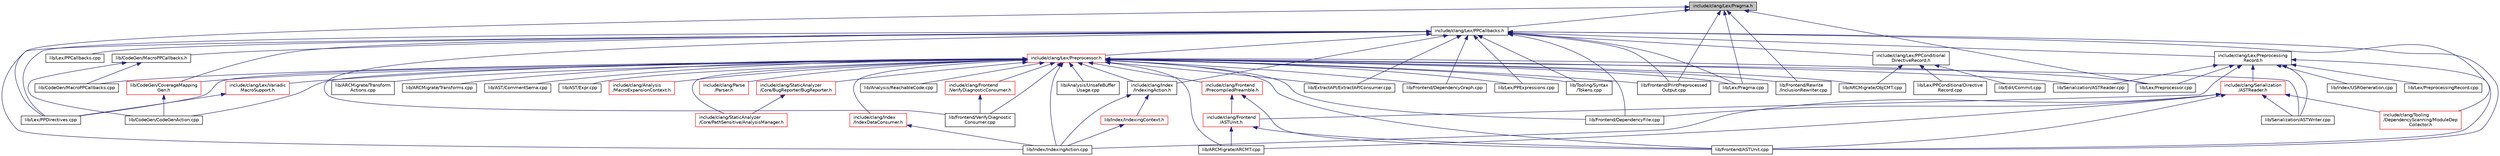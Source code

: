 digraph "include/clang/Lex/Pragma.h"
{
 // LATEX_PDF_SIZE
  bgcolor="transparent";
  edge [fontname="Helvetica",fontsize="10",labelfontname="Helvetica",labelfontsize="10"];
  node [fontname="Helvetica",fontsize="10",shape=record];
  Node1 [label="include/clang/Lex/Pragma.h",height=0.2,width=0.4,color="black", fillcolor="grey75", style="filled", fontcolor="black",tooltip=" "];
  Node1 -> Node2 [dir="back",color="midnightblue",fontsize="10",style="solid",fontname="Helvetica"];
  Node2 [label="include/clang/Lex/PPCallbacks.h",height=0.2,width=0.4,color="black",URL="$PPCallbacks_8h.html",tooltip=" "];
  Node2 -> Node3 [dir="back",color="midnightblue",fontsize="10",style="solid",fontname="Helvetica"];
  Node3 [label="include/clang/Index\l/IndexingAction.h",height=0.2,width=0.4,color="black",URL="$IndexingAction_8h.html",tooltip=" "];
  Node3 -> Node4 [dir="back",color="midnightblue",fontsize="10",style="solid",fontname="Helvetica"];
  Node4 [label="lib/Index/IndexingContext.h",height=0.2,width=0.4,color="red",URL="$IndexingContext_8h.html",tooltip=" "];
  Node4 -> Node7 [dir="back",color="midnightblue",fontsize="10",style="solid",fontname="Helvetica"];
  Node7 [label="lib/Index/IndexingAction.cpp",height=0.2,width=0.4,color="black",URL="$IndexingAction_8cpp.html",tooltip=" "];
  Node3 -> Node7 [dir="back",color="midnightblue",fontsize="10",style="solid",fontname="Helvetica"];
  Node2 -> Node10 [dir="back",color="midnightblue",fontsize="10",style="solid",fontname="Helvetica"];
  Node10 [label="include/clang/Lex/PPConditional\lDirectiveRecord.h",height=0.2,width=0.4,color="black",URL="$PPConditionalDirectiveRecord_8h.html",tooltip=" "];
  Node10 -> Node11 [dir="back",color="midnightblue",fontsize="10",style="solid",fontname="Helvetica"];
  Node11 [label="lib/ARCMigrate/ObjCMT.cpp",height=0.2,width=0.4,color="black",URL="$ObjCMT_8cpp.html",tooltip=" "];
  Node10 -> Node12 [dir="back",color="midnightblue",fontsize="10",style="solid",fontname="Helvetica"];
  Node12 [label="lib/Edit/Commit.cpp",height=0.2,width=0.4,color="black",URL="$Commit_8cpp.html",tooltip=" "];
  Node10 -> Node13 [dir="back",color="midnightblue",fontsize="10",style="solid",fontname="Helvetica"];
  Node13 [label="lib/Lex/PPConditionalDirective\lRecord.cpp",height=0.2,width=0.4,color="black",URL="$PPConditionalDirectiveRecord_8cpp.html",tooltip=" "];
  Node2 -> Node14 [dir="back",color="midnightblue",fontsize="10",style="solid",fontname="Helvetica"];
  Node14 [label="include/clang/Lex/Preprocessing\lRecord.h",height=0.2,width=0.4,color="black",URL="$PreprocessingRecord_8h.html",tooltip=" "];
  Node14 -> Node15 [dir="back",color="midnightblue",fontsize="10",style="solid",fontname="Helvetica"];
  Node15 [label="include/clang/Frontend\l/ASTUnit.h",height=0.2,width=0.4,color="red",URL="$ASTUnit_8h.html",tooltip=" "];
  Node15 -> Node69 [dir="back",color="midnightblue",fontsize="10",style="solid",fontname="Helvetica"];
  Node69 [label="lib/ARCMigrate/ARCMT.cpp",height=0.2,width=0.4,color="black",URL="$ARCMT_8cpp.html",tooltip=" "];
  Node15 -> Node27 [dir="back",color="midnightblue",fontsize="10",style="solid",fontname="Helvetica"];
  Node27 [label="lib/Frontend/ASTUnit.cpp",height=0.2,width=0.4,color="black",URL="$ASTUnit_8cpp.html",tooltip=" "];
  Node14 -> Node73 [dir="back",color="midnightblue",fontsize="10",style="solid",fontname="Helvetica"];
  Node73 [label="include/clang/Serialization\l/ASTReader.h",height=0.2,width=0.4,color="red",URL="$ASTReader_8h.html",tooltip=" "];
  Node73 -> Node78 [dir="back",color="midnightblue",fontsize="10",style="solid",fontname="Helvetica"];
  Node78 [label="include/clang/Tooling\l/DependencyScanning/ModuleDep\lCollector.h",height=0.2,width=0.4,color="red",URL="$ModuleDepCollector_8h.html",tooltip=" "];
  Node73 -> Node69 [dir="back",color="midnightblue",fontsize="10",style="solid",fontname="Helvetica"];
  Node73 -> Node27 [dir="back",color="midnightblue",fontsize="10",style="solid",fontname="Helvetica"];
  Node73 -> Node83 [dir="back",color="midnightblue",fontsize="10",style="solid",fontname="Helvetica"];
  Node83 [label="lib/Frontend/DependencyFile.cpp",height=0.2,width=0.4,color="black",URL="$DependencyFile_8cpp.html",tooltip=" "];
  Node73 -> Node7 [dir="back",color="midnightblue",fontsize="10",style="solid",fontname="Helvetica"];
  Node73 -> Node87 [dir="back",color="midnightblue",fontsize="10",style="solid",fontname="Helvetica"];
  Node87 [label="lib/Serialization/ASTWriter.cpp",height=0.2,width=0.4,color="black",URL="$ASTWriter_8cpp.html",tooltip=" "];
  Node14 -> Node27 [dir="back",color="midnightblue",fontsize="10",style="solid",fontname="Helvetica"];
  Node14 -> Node89 [dir="back",color="midnightblue",fontsize="10",style="solid",fontname="Helvetica"];
  Node89 [label="lib/Index/USRGeneration.cpp",height=0.2,width=0.4,color="black",URL="$USRGeneration_8cpp.html",tooltip=" "];
  Node14 -> Node90 [dir="back",color="midnightblue",fontsize="10",style="solid",fontname="Helvetica"];
  Node90 [label="lib/Lex/PreprocessingRecord.cpp",height=0.2,width=0.4,color="black",URL="$PreprocessingRecord_8cpp.html",tooltip=" "];
  Node14 -> Node91 [dir="back",color="midnightblue",fontsize="10",style="solid",fontname="Helvetica"];
  Node91 [label="lib/Lex/Preprocessor.cpp",height=0.2,width=0.4,color="black",URL="$Preprocessor_8cpp.html",tooltip=" "];
  Node14 -> Node75 [dir="back",color="midnightblue",fontsize="10",style="solid",fontname="Helvetica"];
  Node75 [label="lib/Serialization/ASTReader.cpp",height=0.2,width=0.4,color="black",URL="$ASTReader_8cpp.html",tooltip=" "];
  Node14 -> Node87 [dir="back",color="midnightblue",fontsize="10",style="solid",fontname="Helvetica"];
  Node2 -> Node92 [dir="back",color="midnightblue",fontsize="10",style="solid",fontname="Helvetica"];
  Node92 [label="include/clang/Lex/Preprocessor.h",height=0.2,width=0.4,color="red",URL="$Preprocessor_8h.html",tooltip=" "];
  Node92 -> Node93 [dir="back",color="midnightblue",fontsize="10",style="solid",fontname="Helvetica"];
  Node93 [label="include/clang/Analysis\l/MacroExpansionContext.h",height=0.2,width=0.4,color="red",URL="$MacroExpansionContext_8h.html",tooltip=" "];
  Node92 -> Node100 [dir="back",color="midnightblue",fontsize="10",style="solid",fontname="Helvetica"];
  Node100 [label="include/clang/Frontend\l/PrecompiledPreamble.h",height=0.2,width=0.4,color="red",URL="$PrecompiledPreamble_8h.html",tooltip=" "];
  Node100 -> Node15 [dir="back",color="midnightblue",fontsize="10",style="solid",fontname="Helvetica"];
  Node100 -> Node27 [dir="back",color="midnightblue",fontsize="10",style="solid",fontname="Helvetica"];
  Node92 -> Node101 [dir="back",color="midnightblue",fontsize="10",style="solid",fontname="Helvetica"];
  Node101 [label="include/clang/Frontend\l/VerifyDiagnosticConsumer.h",height=0.2,width=0.4,color="red",URL="$VerifyDiagnosticConsumer_8h.html",tooltip=" "];
  Node101 -> Node102 [dir="back",color="midnightblue",fontsize="10",style="solid",fontname="Helvetica"];
  Node102 [label="lib/Frontend/VerifyDiagnostic\lConsumer.cpp",height=0.2,width=0.4,color="black",URL="$VerifyDiagnosticConsumer_8cpp.html",tooltip=" "];
  Node92 -> Node103 [dir="back",color="midnightblue",fontsize="10",style="solid",fontname="Helvetica"];
  Node103 [label="include/clang/Index\l/IndexDataConsumer.h",height=0.2,width=0.4,color="red",URL="$IndexDataConsumer_8h.html",tooltip=" "];
  Node103 -> Node7 [dir="back",color="midnightblue",fontsize="10",style="solid",fontname="Helvetica"];
  Node92 -> Node3 [dir="back",color="midnightblue",fontsize="10",style="solid",fontname="Helvetica"];
  Node92 -> Node104 [dir="back",color="midnightblue",fontsize="10",style="solid",fontname="Helvetica"];
  Node104 [label="include/clang/Lex/Variadic\lMacroSupport.h",height=0.2,width=0.4,color="red",URL="$VariadicMacroSupport_8h.html",tooltip=" "];
  Node104 -> Node105 [dir="back",color="midnightblue",fontsize="10",style="solid",fontname="Helvetica"];
  Node105 [label="lib/Lex/PPDirectives.cpp",height=0.2,width=0.4,color="black",URL="$PPDirectives_8cpp.html",tooltip=" "];
  Node92 -> Node107 [dir="back",color="midnightblue",fontsize="10",style="solid",fontname="Helvetica"];
  Node107 [label="include/clang/Parse\l/Parser.h",height=0.2,width=0.4,color="red",URL="$Parse_2Parser_8h.html",tooltip=" "];
  Node92 -> Node125 [dir="back",color="midnightblue",fontsize="10",style="solid",fontname="Helvetica"];
  Node125 [label="include/clang/StaticAnalyzer\l/Core/BugReporter/BugReporter.h",height=0.2,width=0.4,color="red",URL="$BugReporter_8h.html",tooltip=" "];
  Node125 -> Node126 [dir="back",color="midnightblue",fontsize="10",style="solid",fontname="Helvetica"];
  Node126 [label="include/clang/StaticAnalyzer\l/Core/PathSensitive/AnalysisManager.h",height=0.2,width=0.4,color="red",URL="$AnalysisManager_8h.html",tooltip=" "];
  Node92 -> Node126 [dir="back",color="midnightblue",fontsize="10",style="solid",fontname="Helvetica"];
  Node92 -> Node293 [dir="back",color="midnightblue",fontsize="10",style="solid",fontname="Helvetica"];
  Node293 [label="lib/Analysis/ReachableCode.cpp",height=0.2,width=0.4,color="black",URL="$ReachableCode_8cpp.html",tooltip=" "];
  Node92 -> Node294 [dir="back",color="midnightblue",fontsize="10",style="solid",fontname="Helvetica"];
  Node294 [label="lib/Analysis/UnsafeBuffer\lUsage.cpp",height=0.2,width=0.4,color="black",URL="$UnsafeBufferUsage_8cpp.html",tooltip=" "];
  Node92 -> Node69 [dir="back",color="midnightblue",fontsize="10",style="solid",fontname="Helvetica"];
  Node92 -> Node11 [dir="back",color="midnightblue",fontsize="10",style="solid",fontname="Helvetica"];
  Node92 -> Node295 [dir="back",color="midnightblue",fontsize="10",style="solid",fontname="Helvetica"];
  Node295 [label="lib/ARCMigrate/Transform\lActions.cpp",height=0.2,width=0.4,color="black",URL="$TransformActions_8cpp.html",tooltip=" "];
  Node92 -> Node296 [dir="back",color="midnightblue",fontsize="10",style="solid",fontname="Helvetica"];
  Node296 [label="lib/ARCMigrate/Transforms.cpp",height=0.2,width=0.4,color="black",URL="$Transforms_8cpp.html",tooltip=" "];
  Node92 -> Node297 [dir="back",color="midnightblue",fontsize="10",style="solid",fontname="Helvetica"];
  Node297 [label="lib/AST/CommentSema.cpp",height=0.2,width=0.4,color="black",URL="$CommentSema_8cpp.html",tooltip=" "];
  Node92 -> Node298 [dir="back",color="midnightblue",fontsize="10",style="solid",fontname="Helvetica"];
  Node298 [label="lib/AST/Expr.cpp",height=0.2,width=0.4,color="black",URL="$Expr_8cpp.html",tooltip=" "];
  Node92 -> Node299 [dir="back",color="midnightblue",fontsize="10",style="solid",fontname="Helvetica"];
  Node299 [label="lib/CodeGen/CoverageMapping\lGen.h",height=0.2,width=0.4,color="red",URL="$CoverageMappingGen_8h.html",tooltip=" "];
  Node299 -> Node21 [dir="back",color="midnightblue",fontsize="10",style="solid",fontname="Helvetica"];
  Node21 [label="lib/CodeGen/CodeGenAction.cpp",height=0.2,width=0.4,color="black",URL="$CodeGenAction_8cpp.html",tooltip=" "];
  Node92 -> Node21 [dir="back",color="midnightblue",fontsize="10",style="solid",fontname="Helvetica"];
  Node92 -> Node303 [dir="back",color="midnightblue",fontsize="10",style="solid",fontname="Helvetica"];
  Node303 [label="lib/CodeGen/MacroPPCallbacks.cpp",height=0.2,width=0.4,color="black",URL="$MacroPPCallbacks_8cpp.html",tooltip=" "];
  Node92 -> Node24 [dir="back",color="midnightblue",fontsize="10",style="solid",fontname="Helvetica"];
  Node24 [label="lib/ExtractAPI/ExtractAPIConsumer.cpp",height=0.2,width=0.4,color="black",URL="$ExtractAPIConsumer_8cpp.html",tooltip=" "];
  Node92 -> Node27 [dir="back",color="midnightblue",fontsize="10",style="solid",fontname="Helvetica"];
  Node92 -> Node83 [dir="back",color="midnightblue",fontsize="10",style="solid",fontname="Helvetica"];
  Node92 -> Node306 [dir="back",color="midnightblue",fontsize="10",style="solid",fontname="Helvetica"];
  Node306 [label="lib/Frontend/DependencyGraph.cpp",height=0.2,width=0.4,color="black",URL="$DependencyGraph_8cpp.html",tooltip=" "];
  Node92 -> Node308 [dir="back",color="midnightblue",fontsize="10",style="solid",fontname="Helvetica"];
  Node308 [label="lib/Frontend/PrintPreprocessed\lOutput.cpp",height=0.2,width=0.4,color="black",URL="$PrintPreprocessedOutput_8cpp.html",tooltip=" "];
  Node92 -> Node310 [dir="back",color="midnightblue",fontsize="10",style="solid",fontname="Helvetica"];
  Node310 [label="lib/Frontend/Rewrite\l/InclusionRewriter.cpp",height=0.2,width=0.4,color="black",URL="$InclusionRewriter_8cpp.html",tooltip=" "];
  Node92 -> Node102 [dir="back",color="midnightblue",fontsize="10",style="solid",fontname="Helvetica"];
  Node92 -> Node7 [dir="back",color="midnightblue",fontsize="10",style="solid",fontname="Helvetica"];
  Node92 -> Node105 [dir="back",color="midnightblue",fontsize="10",style="solid",fontname="Helvetica"];
  Node92 -> Node319 [dir="back",color="midnightblue",fontsize="10",style="solid",fontname="Helvetica"];
  Node319 [label="lib/Lex/PPExpressions.cpp",height=0.2,width=0.4,color="black",URL="$PPExpressions_8cpp.html",tooltip=" "];
  Node92 -> Node322 [dir="back",color="midnightblue",fontsize="10",style="solid",fontname="Helvetica"];
  Node322 [label="lib/Lex/Pragma.cpp",height=0.2,width=0.4,color="black",URL="$Pragma_8cpp.html",tooltip=" "];
  Node92 -> Node91 [dir="back",color="midnightblue",fontsize="10",style="solid",fontname="Helvetica"];
  Node92 -> Node75 [dir="back",color="midnightblue",fontsize="10",style="solid",fontname="Helvetica"];
  Node92 -> Node87 [dir="back",color="midnightblue",fontsize="10",style="solid",fontname="Helvetica"];
  Node92 -> Node362 [dir="back",color="midnightblue",fontsize="10",style="solid",fontname="Helvetica"];
  Node362 [label="lib/Tooling/Syntax\l/Tokens.cpp",height=0.2,width=0.4,color="black",URL="$Tokens_8cpp.html",tooltip=" "];
  Node2 -> Node78 [dir="back",color="midnightblue",fontsize="10",style="solid",fontname="Helvetica"];
  Node2 -> Node299 [dir="back",color="midnightblue",fontsize="10",style="solid",fontname="Helvetica"];
  Node2 -> Node363 [dir="back",color="midnightblue",fontsize="10",style="solid",fontname="Helvetica"];
  Node363 [label="lib/CodeGen/MacroPPCallbacks.h",height=0.2,width=0.4,color="black",URL="$MacroPPCallbacks_8h.html",tooltip=" "];
  Node363 -> Node21 [dir="back",color="midnightblue",fontsize="10",style="solid",fontname="Helvetica"];
  Node363 -> Node303 [dir="back",color="midnightblue",fontsize="10",style="solid",fontname="Helvetica"];
  Node2 -> Node24 [dir="back",color="midnightblue",fontsize="10",style="solid",fontname="Helvetica"];
  Node2 -> Node27 [dir="back",color="midnightblue",fontsize="10",style="solid",fontname="Helvetica"];
  Node2 -> Node83 [dir="back",color="midnightblue",fontsize="10",style="solid",fontname="Helvetica"];
  Node2 -> Node306 [dir="back",color="midnightblue",fontsize="10",style="solid",fontname="Helvetica"];
  Node2 -> Node308 [dir="back",color="midnightblue",fontsize="10",style="solid",fontname="Helvetica"];
  Node2 -> Node102 [dir="back",color="midnightblue",fontsize="10",style="solid",fontname="Helvetica"];
  Node2 -> Node7 [dir="back",color="midnightblue",fontsize="10",style="solid",fontname="Helvetica"];
  Node2 -> Node364 [dir="back",color="midnightblue",fontsize="10",style="solid",fontname="Helvetica"];
  Node364 [label="lib/Lex/PPCallbacks.cpp",height=0.2,width=0.4,color="black",URL="$PPCallbacks_8cpp.html",tooltip=" "];
  Node2 -> Node105 [dir="back",color="midnightblue",fontsize="10",style="solid",fontname="Helvetica"];
  Node2 -> Node319 [dir="back",color="midnightblue",fontsize="10",style="solid",fontname="Helvetica"];
  Node2 -> Node322 [dir="back",color="midnightblue",fontsize="10",style="solid",fontname="Helvetica"];
  Node2 -> Node362 [dir="back",color="midnightblue",fontsize="10",style="solid",fontname="Helvetica"];
  Node1 -> Node308 [dir="back",color="midnightblue",fontsize="10",style="solid",fontname="Helvetica"];
  Node1 -> Node310 [dir="back",color="midnightblue",fontsize="10",style="solid",fontname="Helvetica"];
  Node1 -> Node105 [dir="back",color="midnightblue",fontsize="10",style="solid",fontname="Helvetica"];
  Node1 -> Node322 [dir="back",color="midnightblue",fontsize="10",style="solid",fontname="Helvetica"];
  Node1 -> Node91 [dir="back",color="midnightblue",fontsize="10",style="solid",fontname="Helvetica"];
}
